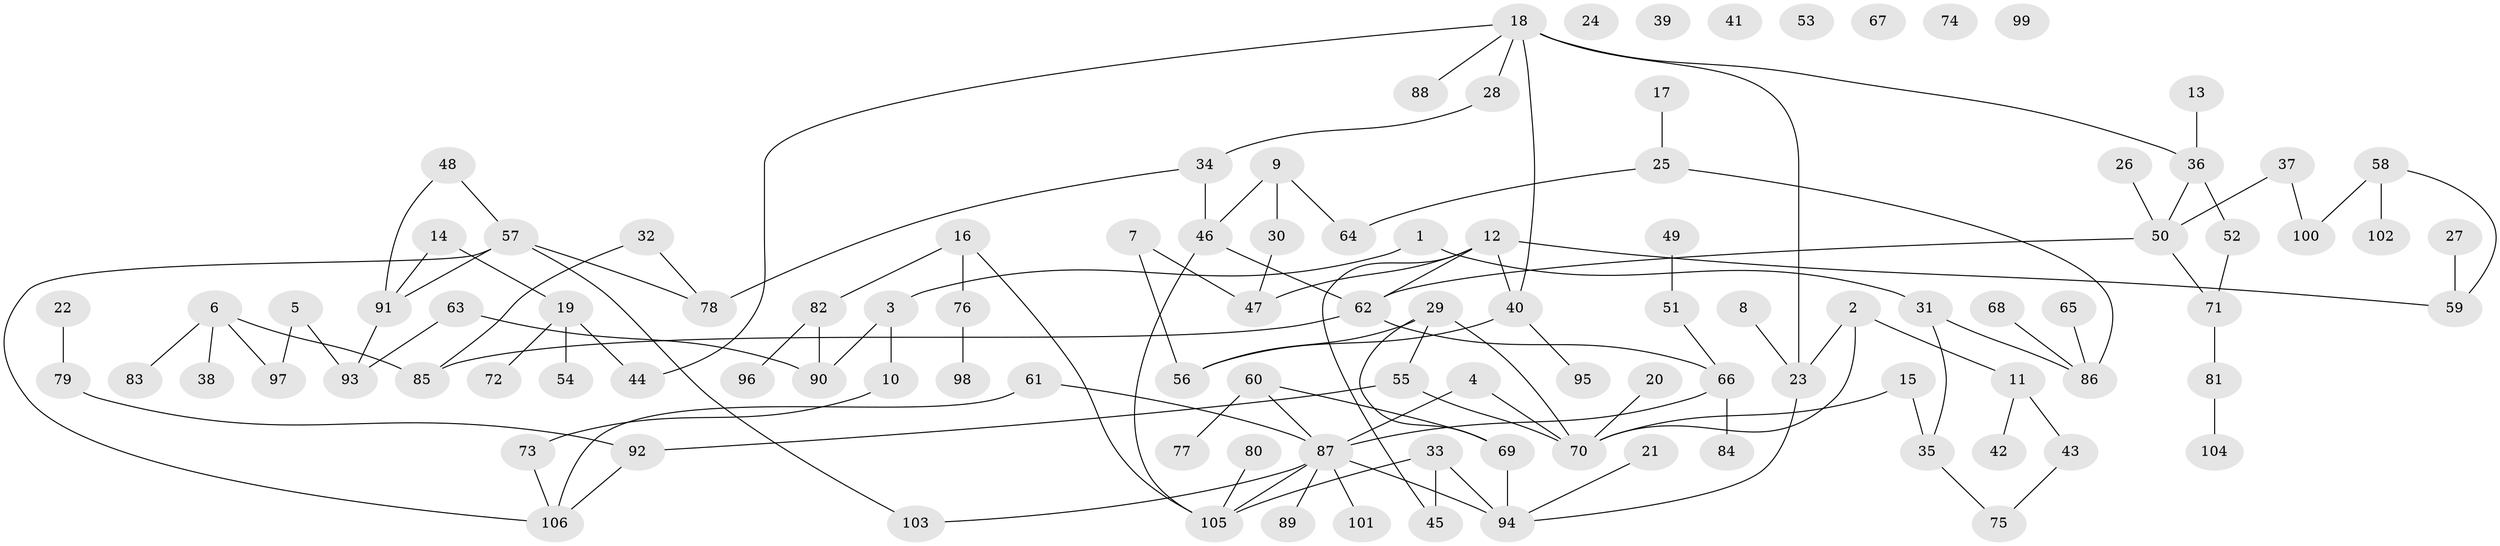 // Generated by graph-tools (version 1.1) at 2025/00/03/09/25 03:00:41]
// undirected, 106 vertices, 125 edges
graph export_dot {
graph [start="1"]
  node [color=gray90,style=filled];
  1;
  2;
  3;
  4;
  5;
  6;
  7;
  8;
  9;
  10;
  11;
  12;
  13;
  14;
  15;
  16;
  17;
  18;
  19;
  20;
  21;
  22;
  23;
  24;
  25;
  26;
  27;
  28;
  29;
  30;
  31;
  32;
  33;
  34;
  35;
  36;
  37;
  38;
  39;
  40;
  41;
  42;
  43;
  44;
  45;
  46;
  47;
  48;
  49;
  50;
  51;
  52;
  53;
  54;
  55;
  56;
  57;
  58;
  59;
  60;
  61;
  62;
  63;
  64;
  65;
  66;
  67;
  68;
  69;
  70;
  71;
  72;
  73;
  74;
  75;
  76;
  77;
  78;
  79;
  80;
  81;
  82;
  83;
  84;
  85;
  86;
  87;
  88;
  89;
  90;
  91;
  92;
  93;
  94;
  95;
  96;
  97;
  98;
  99;
  100;
  101;
  102;
  103;
  104;
  105;
  106;
  1 -- 3;
  1 -- 31;
  2 -- 11;
  2 -- 23;
  2 -- 70;
  3 -- 10;
  3 -- 90;
  4 -- 70;
  4 -- 87;
  5 -- 93;
  5 -- 97;
  6 -- 38;
  6 -- 83;
  6 -- 85;
  6 -- 97;
  7 -- 47;
  7 -- 56;
  8 -- 23;
  9 -- 30;
  9 -- 46;
  9 -- 64;
  10 -- 73;
  11 -- 42;
  11 -- 43;
  12 -- 40;
  12 -- 45;
  12 -- 47;
  12 -- 59;
  12 -- 62;
  13 -- 36;
  14 -- 19;
  14 -- 91;
  15 -- 35;
  15 -- 70;
  16 -- 76;
  16 -- 82;
  16 -- 105;
  17 -- 25;
  18 -- 23;
  18 -- 28;
  18 -- 36;
  18 -- 40;
  18 -- 44;
  18 -- 88;
  19 -- 44;
  19 -- 54;
  19 -- 72;
  20 -- 70;
  21 -- 94;
  22 -- 79;
  23 -- 94;
  25 -- 64;
  25 -- 86;
  26 -- 50;
  27 -- 59;
  28 -- 34;
  29 -- 55;
  29 -- 56;
  29 -- 69;
  29 -- 70;
  30 -- 47;
  31 -- 35;
  31 -- 86;
  32 -- 78;
  32 -- 85;
  33 -- 45;
  33 -- 94;
  33 -- 105;
  34 -- 46;
  34 -- 78;
  35 -- 75;
  36 -- 50;
  36 -- 52;
  37 -- 50;
  37 -- 100;
  40 -- 56;
  40 -- 95;
  43 -- 75;
  46 -- 62;
  46 -- 105;
  48 -- 57;
  48 -- 91;
  49 -- 51;
  50 -- 62;
  50 -- 71;
  51 -- 66;
  52 -- 71;
  55 -- 70;
  55 -- 92;
  57 -- 78;
  57 -- 91;
  57 -- 103;
  57 -- 106;
  58 -- 59;
  58 -- 100;
  58 -- 102;
  60 -- 69;
  60 -- 77;
  60 -- 87;
  61 -- 87;
  61 -- 106;
  62 -- 66;
  62 -- 85;
  63 -- 90;
  63 -- 93;
  65 -- 86;
  66 -- 84;
  66 -- 87;
  68 -- 86;
  69 -- 94;
  71 -- 81;
  73 -- 106;
  76 -- 98;
  79 -- 92;
  80 -- 105;
  81 -- 104;
  82 -- 90;
  82 -- 96;
  87 -- 89;
  87 -- 94;
  87 -- 101;
  87 -- 103;
  87 -- 105;
  91 -- 93;
  92 -- 106;
}
